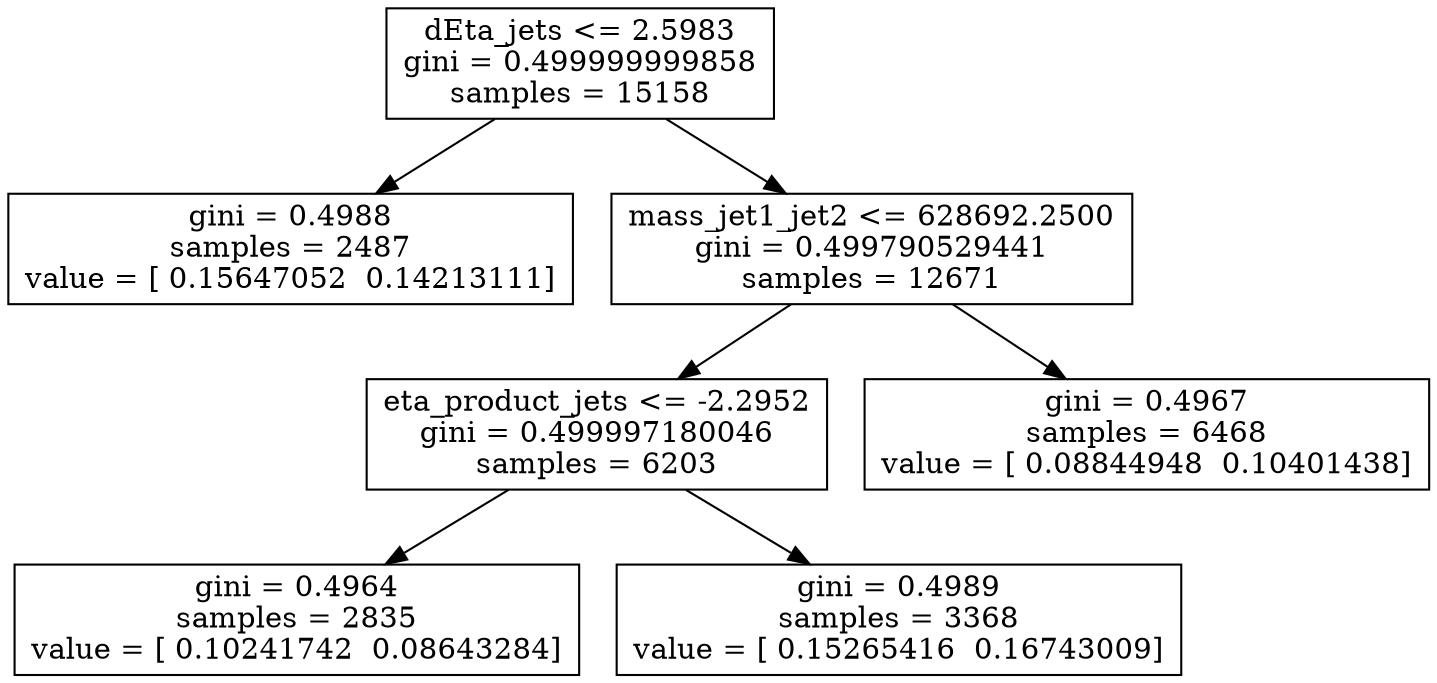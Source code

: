 digraph Tree {
0 [label="dEta_jets <= 2.5983\ngini = 0.499999999858\nsamples = 15158", shape="box"] ;
1 [label="gini = 0.4988\nsamples = 2487\nvalue = [ 0.15647052  0.14213111]", shape="box"] ;
0 -> 1 ;
2 [label="mass_jet1_jet2 <= 628692.2500\ngini = 0.499790529441\nsamples = 12671", shape="box"] ;
0 -> 2 ;
3 [label="eta_product_jets <= -2.2952\ngini = 0.499997180046\nsamples = 6203", shape="box"] ;
2 -> 3 ;
4 [label="gini = 0.4964\nsamples = 2835\nvalue = [ 0.10241742  0.08643284]", shape="box"] ;
3 -> 4 ;
5 [label="gini = 0.4989\nsamples = 3368\nvalue = [ 0.15265416  0.16743009]", shape="box"] ;
3 -> 5 ;
6 [label="gini = 0.4967\nsamples = 6468\nvalue = [ 0.08844948  0.10401438]", shape="box"] ;
2 -> 6 ;
}
